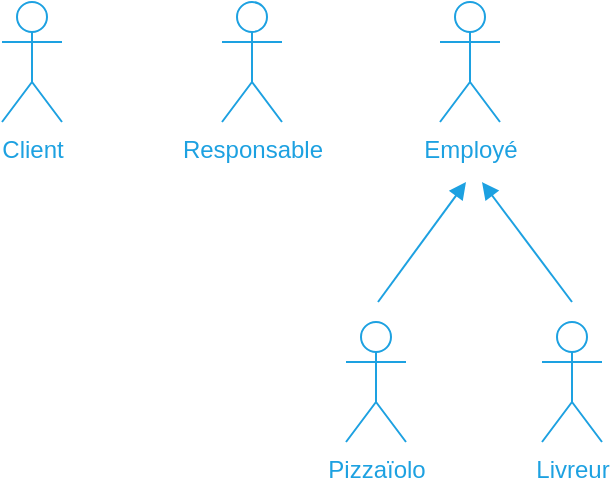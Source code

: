 <mxfile><diagram id="ZDwU52DMAoR-JBrt6ogk" name="Page-1"><mxGraphModel dx="1059" dy="927" grid="1" gridSize="10" guides="1" tooltips="1" connect="1" arrows="1" fold="1" page="1" pageScale="1" pageWidth="827" pageHeight="1169" math="0" shadow="0"><root><mxCell id="0"/><mxCell id="99" value="Application" style="" parent="0"/><mxCell id="101" value="&lt;font color=&quot;#1da1e1&quot;&gt;Client&lt;/font&gt;" style="shape=umlActor;verticalLabelPosition=bottom;verticalAlign=top;html=1;fontColor=#ffffff;fillColor=none;strokeColor=#1DA1E1;" parent="99" vertex="1"><mxGeometry x="10" y="10" width="30" height="60" as="geometry"/></mxCell><mxCell id="103" value="&lt;font color=&quot;#1da1e1&quot;&gt;Employé&lt;/font&gt;" style="shape=umlActor;verticalLabelPosition=bottom;verticalAlign=top;html=1;strokeColor=#1DA1E1;fillColor=none;" parent="99" vertex="1"><mxGeometry x="229" y="10" width="30" height="60" as="geometry"/></mxCell><mxCell id="108" value="" style="endArrow=block;html=1;endFill=1;rounded=0;strokeColor=#1DA1E1;" parent="99" edge="1"><mxGeometry x="195" y="10" width="50" height="50" as="geometry"><mxPoint x="198" y="160" as="sourcePoint"/><mxPoint x="242" y="100" as="targetPoint"/></mxGeometry></mxCell><mxCell id="111" value="" style="endArrow=block;html=1;endFill=1;rounded=0;strokeColor=#1DA1E1;" parent="99" edge="1"><mxGeometry x="292" y="10" width="50" height="50" as="geometry"><mxPoint x="295" y="160" as="sourcePoint"/><mxPoint x="250" y="100" as="targetPoint"/></mxGeometry></mxCell><mxCell id="1" value="Acteurs et actions" parent="0"/><mxCell id="5" value="&lt;font color=&quot;#1da1e1&quot;&gt;Pizzaïolo&lt;/font&gt;" style="shape=umlActor;verticalLabelPosition=bottom;verticalAlign=top;html=1;strokeColor=#1DA1E1;fillColor=none;" parent="1" vertex="1"><mxGeometry x="182" y="170" width="30" height="60" as="geometry"/></mxCell><mxCell id="6" value="&lt;font color=&quot;#1da1e1&quot;&gt;Livreur&lt;/font&gt;" style="shape=umlActor;verticalLabelPosition=bottom;verticalAlign=top;html=1;fontColor=#ffffff;fillColor=none;rotation=0;direction=east;strokeColor=#1DA1E1;" parent="1" vertex="1"><mxGeometry x="280" y="170" width="30" height="60" as="geometry"/></mxCell><mxCell id="2" value="&lt;font color=&quot;#1da1e1&quot;&gt;Responsable&lt;br&gt;&lt;/font&gt;" style="shape=umlActor;verticalLabelPosition=bottom;verticalAlign=top;html=1;strokeColor=#1DA1E1;fillColor=none;" parent="1" vertex="1"><mxGeometry x="120" y="10" width="30" height="60" as="geometry"/></mxCell></root></mxGraphModel></diagram></mxfile>
